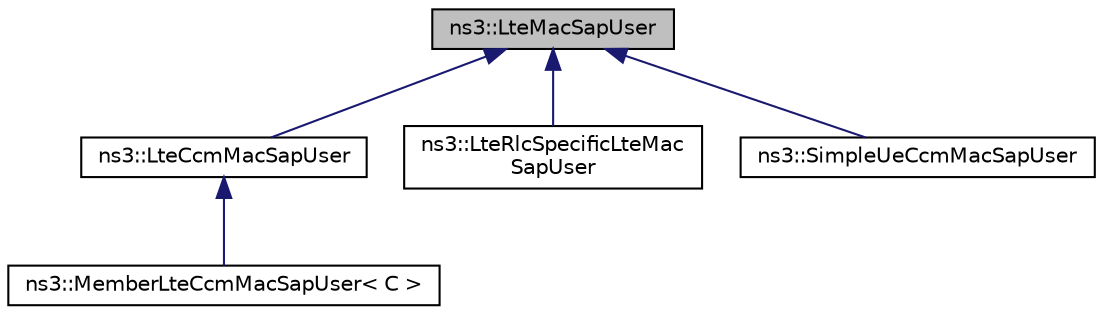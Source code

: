 digraph "ns3::LteMacSapUser"
{
 // LATEX_PDF_SIZE
  edge [fontname="Helvetica",fontsize="10",labelfontname="Helvetica",labelfontsize="10"];
  node [fontname="Helvetica",fontsize="10",shape=record];
  Node1 [label="ns3::LteMacSapUser",height=0.2,width=0.4,color="black", fillcolor="grey75", style="filled", fontcolor="black",tooltip="Service Access Point (SAP) offered by the MAC to the RLC See Femto Forum MAC Scheduler Interface Spec..."];
  Node1 -> Node2 [dir="back",color="midnightblue",fontsize="10",style="solid",fontname="Helvetica"];
  Node2 [label="ns3::LteCcmMacSapUser",height=0.2,width=0.4,color="black", fillcolor="white", style="filled",URL="$classns3_1_1_lte_ccm_mac_sap_user.html",tooltip="Service Access Point (SAP) offered by MAC to the component carrier manager (CCM)."];
  Node2 -> Node3 [dir="back",color="midnightblue",fontsize="10",style="solid",fontname="Helvetica"];
  Node3 [label="ns3::MemberLteCcmMacSapUser\< C \>",height=0.2,width=0.4,color="black", fillcolor="white", style="filled",URL="$classns3_1_1_member_lte_ccm_mac_sap_user.html",tooltip="MemberLteCcmMacSapUser class."];
  Node1 -> Node4 [dir="back",color="midnightblue",fontsize="10",style="solid",fontname="Helvetica"];
  Node4 [label="ns3::LteRlcSpecificLteMac\lSapUser",height=0.2,width=0.4,color="black", fillcolor="white", style="filled",URL="$classns3_1_1_lte_rlc_specific_lte_mac_sap_user.html",tooltip="LteRlcSpecificLteMacSapUser class."];
  Node1 -> Node5 [dir="back",color="midnightblue",fontsize="10",style="solid",fontname="Helvetica"];
  Node5 [label="ns3::SimpleUeCcmMacSapUser",height=0.2,width=0.4,color="black", fillcolor="white", style="filled",URL="$classns3_1_1_simple_ue_ccm_mac_sap_user.html",tooltip="SimpleUeCcmMacSapUser class."];
}
